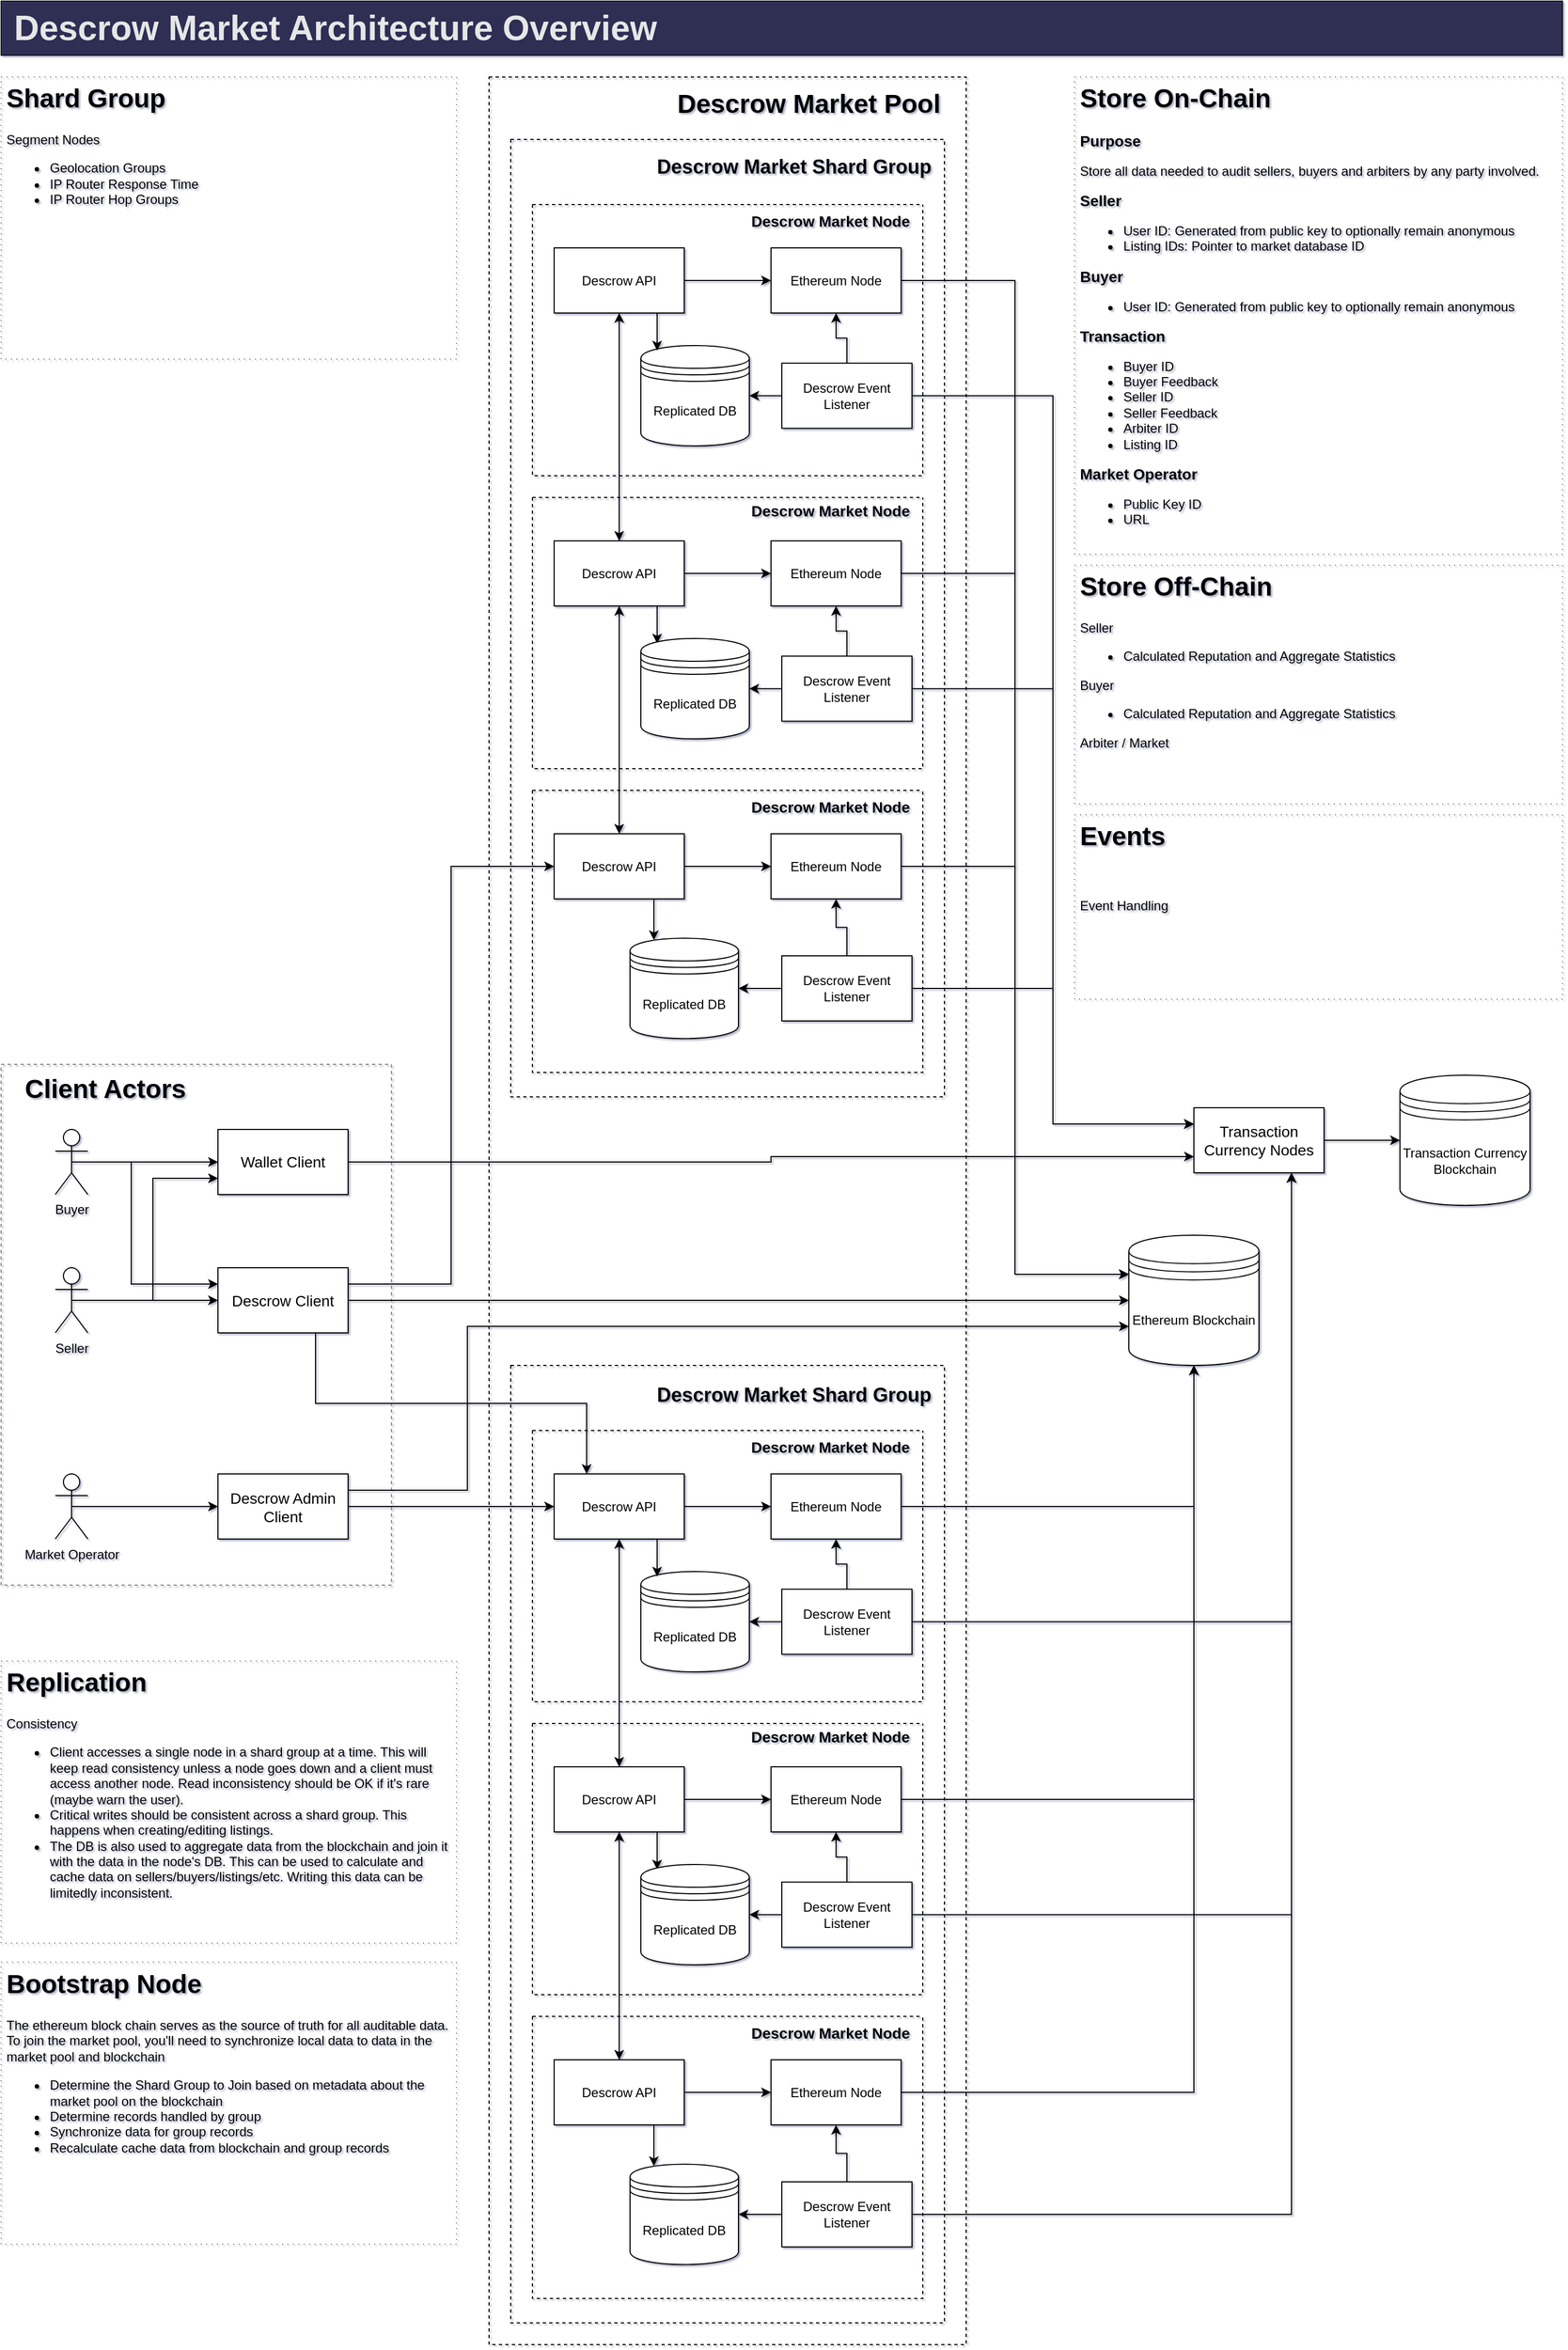 <mxfile version="20.3.0" type="device"><diagram id="4SYXTvYhCKzH0S9V3mdc" name="Page-1"><mxGraphModel dx="2062" dy="3417" grid="1" gridSize="10" guides="1" tooltips="1" connect="1" arrows="1" fold="1" page="1" pageScale="1" pageWidth="850" pageHeight="1100" background="none" math="0" shadow="1"><root><mxCell id="0"/><mxCell id="1" parent="0"/><mxCell id="bX6-dXNPpGpd5741K65w-1" value="" style="whiteSpace=wrap;html=1;dashed=1;fontSize=14;fillColor=none;strokeColor=#878787;" vertex="1" parent="1"><mxGeometry x="20" y="-1200" width="360" height="480" as="geometry"/></mxCell><mxCell id="hU6dBp0h9KIgF-U4AlRv-44" value="" style="whiteSpace=wrap;html=1;dashed=1;fontSize=14;fillColor=none;strokeColor=#000000;" parent="1" vertex="1"><mxGeometry x="470" y="-2110" width="440" height="2090" as="geometry"/></mxCell><mxCell id="CXzWnXxWSU0eWp2F25f5-41" value="" style="whiteSpace=wrap;html=1;dashed=1;fontSize=14;fillColor=none;" parent="1" vertex="1"><mxGeometry x="490" y="-922.5" width="400" height="882.5" as="geometry"/></mxCell><mxCell id="CXzWnXxWSU0eWp2F25f5-1" value="Ethereum Blockchain" style="shape=datastore;whiteSpace=wrap;html=1;" parent="1" vertex="1"><mxGeometry x="1060" y="-1042.5" width="120" height="120" as="geometry"/></mxCell><mxCell id="CXzWnXxWSU0eWp2F25f5-3" value="&lt;h1&gt;Store On-Chain&lt;/h1&gt;&lt;p&gt;&lt;span style=&quot;font-size: 14px;&quot;&gt;&lt;b&gt;Purpose&lt;/b&gt;&lt;/span&gt;&lt;/p&gt;&lt;p&gt;Store all data needed to audit sellers, buyers and arbiters by any party involved.&lt;/p&gt;&lt;p&gt;&lt;b&gt;&lt;font style=&quot;font-size: 14px;&quot;&gt;Seller&lt;/font&gt;&lt;/b&gt;&lt;/p&gt;&lt;p&gt;&lt;/p&gt;&lt;ul&gt;&lt;li&gt;User ID: Generated from public key to optionally remain anonymous&lt;/li&gt;&lt;li&gt;Listing IDs: Pointer to market database ID&lt;/li&gt;&lt;/ul&gt;&lt;p&gt;&lt;/p&gt;&lt;p&gt;&lt;b&gt;&lt;font style=&quot;font-size: 14px;&quot;&gt;Buyer&lt;/font&gt;&lt;/b&gt;&lt;/p&gt;&lt;ul&gt;&lt;li&gt;User ID: Generated from public key to optionally remain anonymous&lt;/li&gt;&lt;/ul&gt;&lt;p&gt;&lt;b&gt;&lt;font style=&quot;font-size: 14px;&quot;&gt;Transaction&lt;/font&gt;&lt;/b&gt;&lt;/p&gt;&lt;p&gt;&lt;/p&gt;&lt;ul&gt;&lt;li&gt;Buyer ID&lt;/li&gt;&lt;li&gt;Buyer Feedback&lt;/li&gt;&lt;li&gt;Seller ID&lt;/li&gt;&lt;li&gt;Seller Feedback&lt;/li&gt;&lt;li&gt;Arbiter ID&lt;/li&gt;&lt;li&gt;Listing ID&lt;/li&gt;&lt;/ul&gt;&lt;p&gt;&lt;/p&gt;&lt;p&gt;&lt;span style=&quot;font-size: 14px;&quot;&gt;&lt;b&gt;Market Operator&lt;/b&gt;&lt;/span&gt;&lt;/p&gt;&lt;p&gt;&lt;/p&gt;&lt;ul&gt;&lt;li&gt;Public Key ID&lt;/li&gt;&lt;li&gt;URL&lt;/li&gt;&lt;/ul&gt;&lt;p&gt;&lt;/p&gt;" style="text;html=1;fillColor=none;spacing=5;spacingTop=-20;whiteSpace=wrap;overflow=hidden;dashed=1;dashPattern=1 4;strokeColor=#878787;" parent="1" vertex="1"><mxGeometry x="1010" y="-2110" width="450" height="440" as="geometry"/></mxCell><mxCell id="rEeF9iGyH6-HWNjxxXI2-4" style="edgeStyle=orthogonalEdgeStyle;rounded=0;orthogonalLoop=1;jettySize=auto;html=1;exitX=0.5;exitY=0.5;exitDx=0;exitDy=0;exitPerimeter=0;entryX=0;entryY=0.5;entryDx=0;entryDy=0;" parent="1" source="CXzWnXxWSU0eWp2F25f5-11" target="CXzWnXxWSU0eWp2F25f5-84" edge="1"><mxGeometry relative="1" as="geometry"/></mxCell><mxCell id="rEeF9iGyH6-HWNjxxXI2-9" style="edgeStyle=orthogonalEdgeStyle;rounded=0;orthogonalLoop=1;jettySize=auto;html=1;exitX=0.5;exitY=0.5;exitDx=0;exitDy=0;exitPerimeter=0;entryX=0;entryY=0.25;entryDx=0;entryDy=0;" parent="1" source="CXzWnXxWSU0eWp2F25f5-11" target="CXzWnXxWSU0eWp2F25f5-27" edge="1"><mxGeometry relative="1" as="geometry"><Array as="points"><mxPoint x="140" y="-1110"/><mxPoint x="140" y="-997"/></Array></mxGeometry></mxCell><mxCell id="CXzWnXxWSU0eWp2F25f5-11" value="Buyer" style="shape=umlActor;verticalLabelPosition=bottom;verticalAlign=top;html=1;outlineConnect=0;" parent="1" vertex="1"><mxGeometry x="70" y="-1140" width="30" height="60" as="geometry"/></mxCell><mxCell id="rEeF9iGyH6-HWNjxxXI2-5" style="edgeStyle=orthogonalEdgeStyle;rounded=0;orthogonalLoop=1;jettySize=auto;html=1;exitX=0.5;exitY=0.5;exitDx=0;exitDy=0;exitPerimeter=0;entryX=0;entryY=0.5;entryDx=0;entryDy=0;" parent="1" source="CXzWnXxWSU0eWp2F25f5-13" target="CXzWnXxWSU0eWp2F25f5-27" edge="1"><mxGeometry relative="1" as="geometry"/></mxCell><mxCell id="rEeF9iGyH6-HWNjxxXI2-7" style="edgeStyle=orthogonalEdgeStyle;rounded=0;orthogonalLoop=1;jettySize=auto;html=1;exitX=0.5;exitY=0.5;exitDx=0;exitDy=0;exitPerimeter=0;entryX=0;entryY=0.75;entryDx=0;entryDy=0;" parent="1" source="CXzWnXxWSU0eWp2F25f5-13" target="CXzWnXxWSU0eWp2F25f5-84" edge="1"><mxGeometry relative="1" as="geometry"/></mxCell><mxCell id="CXzWnXxWSU0eWp2F25f5-13" value="Seller" style="shape=umlActor;verticalLabelPosition=bottom;verticalAlign=top;html=1;outlineConnect=0;" parent="1" vertex="1"><mxGeometry x="70" y="-1012.5" width="30" height="60" as="geometry"/></mxCell><mxCell id="CXzWnXxWSU0eWp2F25f5-15" value="&lt;h1&gt;Store Off-Chain&lt;/h1&gt;&lt;p&gt;Seller&lt;/p&gt;&lt;p&gt;&lt;/p&gt;&lt;ul&gt;&lt;li&gt;&lt;span style=&quot;background-color: initial;&quot;&gt;Calculated Reputation and Aggregate Statistics&lt;/span&gt;&lt;/li&gt;&lt;/ul&gt;&lt;p&gt;&lt;/p&gt;&lt;p&gt;&lt;/p&gt;&lt;p&gt;Buyer&lt;/p&gt;&lt;ul&gt;&lt;li&gt;Calculated Reputation and Aggregate Statistics&lt;/li&gt;&lt;/ul&gt;&lt;p&gt;Arbiter / Market&lt;/p&gt;&lt;p&gt;&lt;br&gt;&lt;/p&gt;&lt;p&gt;&lt;br&gt;&lt;/p&gt;" style="text;html=1;fillColor=none;spacing=5;spacingTop=-20;whiteSpace=wrap;overflow=hidden;dashed=1;dashPattern=1 4;strokeColor=#878787;" parent="1" vertex="1"><mxGeometry x="1010" y="-1660" width="450" height="220" as="geometry"/></mxCell><mxCell id="CXzWnXxWSU0eWp2F25f5-31" style="edgeStyle=orthogonalEdgeStyle;orthogonalLoop=1;jettySize=auto;html=1;exitX=1;exitY=0.5;exitDx=0;exitDy=0;entryX=0;entryY=0.5;entryDx=0;entryDy=0;fontSize=14;rounded=0;" parent="1" source="CXzWnXxWSU0eWp2F25f5-27" target="CXzWnXxWSU0eWp2F25f5-1" edge="1"><mxGeometry relative="1" as="geometry"/></mxCell><mxCell id="CXzWnXxWSU0eWp2F25f5-80" style="edgeStyle=orthogonalEdgeStyle;orthogonalLoop=1;jettySize=auto;html=1;exitX=0.75;exitY=1;exitDx=0;exitDy=0;entryX=0.25;entryY=0;entryDx=0;entryDy=0;fontSize=14;rounded=0;" parent="1" source="CXzWnXxWSU0eWp2F25f5-27" target="CXzWnXxWSU0eWp2F25f5-21" edge="1"><mxGeometry relative="1" as="geometry"/></mxCell><mxCell id="hU6dBp0h9KIgF-U4AlRv-48" style="edgeStyle=orthogonalEdgeStyle;orthogonalLoop=1;jettySize=auto;html=1;exitX=1;exitY=0.25;exitDx=0;exitDy=0;entryX=0;entryY=0.5;entryDx=0;entryDy=0;fontSize=24;rounded=0;" parent="1" source="CXzWnXxWSU0eWp2F25f5-27" target="hU6dBp0h9KIgF-U4AlRv-24" edge="1"><mxGeometry relative="1" as="geometry"/></mxCell><mxCell id="CXzWnXxWSU0eWp2F25f5-27" value="&lt;span style=&quot;font-weight: normal;&quot;&gt;Descrow Client&lt;/span&gt;" style="whiteSpace=wrap;html=1;fontSize=14;fontStyle=1;" parent="1" vertex="1"><mxGeometry x="220" y="-1012.5" width="120" height="60" as="geometry"/></mxCell><mxCell id="CXzWnXxWSU0eWp2F25f5-37" value="" style="swimlane;startSize=0;fontSize=14;dashed=1;fillColor=none;" parent="1" vertex="1"><mxGeometry x="510" y="-862.5" width="360" height="250" as="geometry"/></mxCell><mxCell id="CXzWnXxWSU0eWp2F25f5-21" value="Descrow API" style="whiteSpace=wrap;html=1;" parent="CXzWnXxWSU0eWp2F25f5-37" vertex="1"><mxGeometry x="20" y="40" width="120" height="60" as="geometry"/></mxCell><mxCell id="CXzWnXxWSU0eWp2F25f5-10" value="Ethereum Node" style="whiteSpace=wrap;html=1;" parent="CXzWnXxWSU0eWp2F25f5-37" vertex="1"><mxGeometry x="220" y="40" width="120" height="60" as="geometry"/></mxCell><mxCell id="CXzWnXxWSU0eWp2F25f5-33" style="edgeStyle=orthogonalEdgeStyle;orthogonalLoop=1;jettySize=auto;html=1;exitX=1;exitY=0.5;exitDx=0;exitDy=0;entryX=0;entryY=0.5;entryDx=0;entryDy=0;fontSize=14;rounded=0;" parent="CXzWnXxWSU0eWp2F25f5-37" source="CXzWnXxWSU0eWp2F25f5-21" target="CXzWnXxWSU0eWp2F25f5-10" edge="1"><mxGeometry relative="1" as="geometry"/></mxCell><mxCell id="CXzWnXxWSU0eWp2F25f5-2" value="Replicated DB" style="shape=datastore;whiteSpace=wrap;html=1;" parent="CXzWnXxWSU0eWp2F25f5-37" vertex="1"><mxGeometry x="100" y="130" width="100" height="92.5" as="geometry"/></mxCell><mxCell id="CXzWnXxWSU0eWp2F25f5-38" value="&lt;b&gt;Descrow Market Node&lt;/b&gt;" style="text;html=1;strokeColor=none;fillColor=none;align=right;verticalAlign=middle;whiteSpace=wrap;fontSize=14;" parent="CXzWnXxWSU0eWp2F25f5-37" vertex="1"><mxGeometry x="200" width="150" height="30" as="geometry"/></mxCell><mxCell id="CXzWnXxWSU0eWp2F25f5-90" style="edgeStyle=orthogonalEdgeStyle;orthogonalLoop=1;jettySize=auto;html=1;exitX=0.75;exitY=1;exitDx=0;exitDy=0;entryX=0.15;entryY=0.05;entryDx=0;entryDy=0;fontSize=14;entryPerimeter=0;rounded=0;" parent="CXzWnXxWSU0eWp2F25f5-37" source="CXzWnXxWSU0eWp2F25f5-21" target="CXzWnXxWSU0eWp2F25f5-2" edge="1"><mxGeometry relative="1" as="geometry"><mxPoint x="110" y="120" as="sourcePoint"/><mxPoint x="110" y="330" as="targetPoint"/></mxGeometry></mxCell><mxCell id="CXzWnXxWSU0eWp2F25f5-134" style="edgeStyle=orthogonalEdgeStyle;orthogonalLoop=1;jettySize=auto;html=1;exitX=0.5;exitY=0;exitDx=0;exitDy=0;entryX=0.5;entryY=1;entryDx=0;entryDy=0;fontSize=16;rounded=0;" parent="CXzWnXxWSU0eWp2F25f5-37" source="CXzWnXxWSU0eWp2F25f5-132" target="CXzWnXxWSU0eWp2F25f5-10" edge="1"><mxGeometry relative="1" as="geometry"/></mxCell><mxCell id="CXzWnXxWSU0eWp2F25f5-132" value="Descrow Event Listener" style="whiteSpace=wrap;html=1;" parent="CXzWnXxWSU0eWp2F25f5-37" vertex="1"><mxGeometry x="230" y="146.25" width="120" height="60" as="geometry"/></mxCell><mxCell id="CXzWnXxWSU0eWp2F25f5-133" style="edgeStyle=orthogonalEdgeStyle;orthogonalLoop=1;jettySize=auto;html=1;exitX=0;exitY=0.5;exitDx=0;exitDy=0;entryX=1;entryY=0.5;entryDx=0;entryDy=0;fontSize=16;rounded=0;" parent="CXzWnXxWSU0eWp2F25f5-37" source="CXzWnXxWSU0eWp2F25f5-132" target="CXzWnXxWSU0eWp2F25f5-2" edge="1"><mxGeometry relative="1" as="geometry"/></mxCell><mxCell id="CXzWnXxWSU0eWp2F25f5-35" style="edgeStyle=orthogonalEdgeStyle;orthogonalLoop=1;jettySize=auto;html=1;exitX=1;exitY=0.5;exitDx=0;exitDy=0;entryX=0.5;entryY=1;entryDx=0;entryDy=0;fontSize=14;rounded=0;" parent="1" source="CXzWnXxWSU0eWp2F25f5-10" target="CXzWnXxWSU0eWp2F25f5-1" edge="1"><mxGeometry relative="1" as="geometry"/></mxCell><mxCell id="CXzWnXxWSU0eWp2F25f5-42" value="&lt;b style=&quot;font-size: 18px;&quot;&gt;&lt;font style=&quot;font-size: 18px;&quot;&gt;Descrow Market Shard Group&lt;/font&gt;&lt;/b&gt;" style="text;html=1;strokeColor=none;fillColor=none;align=right;verticalAlign=middle;whiteSpace=wrap;fontSize=18;" parent="1" vertex="1"><mxGeometry x="620" y="-910" width="260" height="30" as="geometry"/></mxCell><mxCell id="CXzWnXxWSU0eWp2F25f5-57" value="" style="swimlane;startSize=0;fontSize=14;dashed=1;fillColor=none;" parent="1" vertex="1"><mxGeometry x="510" y="-592.5" width="360" height="250" as="geometry"/></mxCell><mxCell id="CXzWnXxWSU0eWp2F25f5-135" style="edgeStyle=orthogonalEdgeStyle;orthogonalLoop=1;jettySize=auto;html=1;exitX=0.75;exitY=1;exitDx=0;exitDy=0;entryX=0.15;entryY=0.05;entryDx=0;entryDy=0;entryPerimeter=0;fontSize=16;rounded=0;" parent="CXzWnXxWSU0eWp2F25f5-57" source="CXzWnXxWSU0eWp2F25f5-58" target="CXzWnXxWSU0eWp2F25f5-62" edge="1"><mxGeometry relative="1" as="geometry"/></mxCell><mxCell id="CXzWnXxWSU0eWp2F25f5-58" value="Descrow API" style="whiteSpace=wrap;html=1;" parent="CXzWnXxWSU0eWp2F25f5-57" vertex="1"><mxGeometry x="20" y="40" width="120" height="60" as="geometry"/></mxCell><mxCell id="CXzWnXxWSU0eWp2F25f5-59" value="Ethereum Node" style="whiteSpace=wrap;html=1;" parent="CXzWnXxWSU0eWp2F25f5-57" vertex="1"><mxGeometry x="220" y="40" width="120" height="60" as="geometry"/></mxCell><mxCell id="CXzWnXxWSU0eWp2F25f5-60" style="edgeStyle=orthogonalEdgeStyle;orthogonalLoop=1;jettySize=auto;html=1;exitX=1;exitY=0.5;exitDx=0;exitDy=0;entryX=0;entryY=0.5;entryDx=0;entryDy=0;fontSize=14;rounded=0;" parent="CXzWnXxWSU0eWp2F25f5-57" source="CXzWnXxWSU0eWp2F25f5-58" target="CXzWnXxWSU0eWp2F25f5-59" edge="1"><mxGeometry relative="1" as="geometry"/></mxCell><mxCell id="CXzWnXxWSU0eWp2F25f5-62" value="Replicated DB" style="shape=datastore;whiteSpace=wrap;html=1;" parent="CXzWnXxWSU0eWp2F25f5-57" vertex="1"><mxGeometry x="100" y="130" width="100" height="92.5" as="geometry"/></mxCell><mxCell id="CXzWnXxWSU0eWp2F25f5-142" style="edgeStyle=orthogonalEdgeStyle;orthogonalLoop=1;jettySize=auto;html=1;exitX=0.5;exitY=0;exitDx=0;exitDy=0;entryX=0.5;entryY=1;entryDx=0;entryDy=0;fontSize=16;rounded=0;" parent="CXzWnXxWSU0eWp2F25f5-57" source="CXzWnXxWSU0eWp2F25f5-136" target="CXzWnXxWSU0eWp2F25f5-59" edge="1"><mxGeometry relative="1" as="geometry"/></mxCell><mxCell id="CXzWnXxWSU0eWp2F25f5-143" style="edgeStyle=orthogonalEdgeStyle;orthogonalLoop=1;jettySize=auto;html=1;exitX=0;exitY=0.5;exitDx=0;exitDy=0;entryX=1;entryY=0.5;entryDx=0;entryDy=0;fontSize=16;rounded=0;" parent="CXzWnXxWSU0eWp2F25f5-57" source="CXzWnXxWSU0eWp2F25f5-136" target="CXzWnXxWSU0eWp2F25f5-62" edge="1"><mxGeometry relative="1" as="geometry"/></mxCell><mxCell id="CXzWnXxWSU0eWp2F25f5-136" value="Descrow Event Listener" style="whiteSpace=wrap;html=1;" parent="CXzWnXxWSU0eWp2F25f5-57" vertex="1"><mxGeometry x="230" y="146.25" width="120" height="60" as="geometry"/></mxCell><mxCell id="hU6dBp0h9KIgF-U4AlRv-46" value="Descrow Market Node" style="text;html=1;strokeColor=none;fillColor=none;align=right;verticalAlign=middle;whiteSpace=wrap;fontSize=14;fontStyle=1;" parent="CXzWnXxWSU0eWp2F25f5-57" vertex="1"><mxGeometry x="200" y="-2.5" width="150" height="30" as="geometry"/></mxCell><mxCell id="CXzWnXxWSU0eWp2F25f5-71" value="" style="swimlane;startSize=0;fontSize=14;dashed=1;fillColor=none;" parent="1" vertex="1"><mxGeometry x="510" y="-322.5" width="360" height="260" as="geometry"/></mxCell><mxCell id="CXzWnXxWSU0eWp2F25f5-72" value="Descrow API" style="whiteSpace=wrap;html=1;" parent="CXzWnXxWSU0eWp2F25f5-71" vertex="1"><mxGeometry x="20" y="40" width="120" height="60" as="geometry"/></mxCell><mxCell id="CXzWnXxWSU0eWp2F25f5-73" value="Ethereum Node" style="whiteSpace=wrap;html=1;" parent="CXzWnXxWSU0eWp2F25f5-71" vertex="1"><mxGeometry x="220" y="40" width="120" height="60" as="geometry"/></mxCell><mxCell id="CXzWnXxWSU0eWp2F25f5-74" style="edgeStyle=orthogonalEdgeStyle;orthogonalLoop=1;jettySize=auto;html=1;exitX=1;exitY=0.5;exitDx=0;exitDy=0;entryX=0;entryY=0.5;entryDx=0;entryDy=0;fontSize=14;rounded=0;" parent="CXzWnXxWSU0eWp2F25f5-71" source="CXzWnXxWSU0eWp2F25f5-72" target="CXzWnXxWSU0eWp2F25f5-73" edge="1"><mxGeometry relative="1" as="geometry"/></mxCell><mxCell id="CXzWnXxWSU0eWp2F25f5-75" style="edgeStyle=orthogonalEdgeStyle;orthogonalLoop=1;jettySize=auto;html=1;exitX=0.75;exitY=1;exitDx=0;exitDy=0;entryX=0.22;entryY=0.019;entryDx=0;entryDy=0;fontSize=14;entryPerimeter=0;rounded=0;" parent="CXzWnXxWSU0eWp2F25f5-71" source="CXzWnXxWSU0eWp2F25f5-72" target="CXzWnXxWSU0eWp2F25f5-76" edge="1"><mxGeometry relative="1" as="geometry"/></mxCell><mxCell id="CXzWnXxWSU0eWp2F25f5-76" value="Replicated DB" style="shape=datastore;whiteSpace=wrap;html=1;" parent="CXzWnXxWSU0eWp2F25f5-71" vertex="1"><mxGeometry x="90" y="136.25" width="100" height="92.5" as="geometry"/></mxCell><mxCell id="CXzWnXxWSU0eWp2F25f5-77" value="Descrow Market Node" style="text;html=1;strokeColor=none;fillColor=none;align=center;verticalAlign=middle;whiteSpace=wrap;fontSize=14;fontStyle=1;" parent="CXzWnXxWSU0eWp2F25f5-71" vertex="1"><mxGeometry x="200" width="150" height="30" as="geometry"/></mxCell><mxCell id="CXzWnXxWSU0eWp2F25f5-137" value="Descrow Event Listener" style="whiteSpace=wrap;html=1;" parent="CXzWnXxWSU0eWp2F25f5-71" vertex="1"><mxGeometry x="230" y="152.5" width="120" height="60" as="geometry"/></mxCell><mxCell id="CXzWnXxWSU0eWp2F25f5-140" style="edgeStyle=orthogonalEdgeStyle;orthogonalLoop=1;jettySize=auto;html=1;exitX=0;exitY=0.5;exitDx=0;exitDy=0;entryX=1;entryY=0.5;entryDx=0;entryDy=0;fontSize=16;rounded=0;" parent="CXzWnXxWSU0eWp2F25f5-71" source="CXzWnXxWSU0eWp2F25f5-137" target="CXzWnXxWSU0eWp2F25f5-76" edge="1"><mxGeometry relative="1" as="geometry"/></mxCell><mxCell id="CXzWnXxWSU0eWp2F25f5-141" style="edgeStyle=orthogonalEdgeStyle;orthogonalLoop=1;jettySize=auto;html=1;exitX=0.5;exitY=0;exitDx=0;exitDy=0;entryX=0.5;entryY=1;entryDx=0;entryDy=0;fontSize=16;rounded=0;" parent="CXzWnXxWSU0eWp2F25f5-71" source="CXzWnXxWSU0eWp2F25f5-137" target="CXzWnXxWSU0eWp2F25f5-73" edge="1"><mxGeometry relative="1" as="geometry"/></mxCell><mxCell id="CXzWnXxWSU0eWp2F25f5-83" value="Transaction Currency Blockchain" style="shape=datastore;whiteSpace=wrap;html=1;" parent="1" vertex="1"><mxGeometry x="1310" y="-1190" width="120" height="120" as="geometry"/></mxCell><mxCell id="bX6-dXNPpGpd5741K65w-19" style="edgeStyle=orthogonalEdgeStyle;rounded=0;orthogonalLoop=1;jettySize=auto;html=1;exitX=1;exitY=0.5;exitDx=0;exitDy=0;entryX=0;entryY=0.75;entryDx=0;entryDy=0;fontColor=#E6E6E6;" edge="1" parent="1" source="CXzWnXxWSU0eWp2F25f5-84" target="bX6-dXNPpGpd5741K65w-14"><mxGeometry relative="1" as="geometry"/></mxCell><mxCell id="CXzWnXxWSU0eWp2F25f5-84" value="Wallet Client" style="whiteSpace=wrap;html=1;fontSize=14;" parent="1" vertex="1"><mxGeometry x="220" y="-1140" width="120" height="60" as="geometry"/></mxCell><mxCell id="CXzWnXxWSU0eWp2F25f5-85" style="edgeStyle=orthogonalEdgeStyle;orthogonalLoop=1;jettySize=auto;html=1;exitX=1;exitY=0.5;exitDx=0;exitDy=0;entryX=0.5;entryY=1;entryDx=0;entryDy=0;fontSize=14;rounded=0;" parent="1" source="CXzWnXxWSU0eWp2F25f5-59" target="CXzWnXxWSU0eWp2F25f5-1" edge="1"><mxGeometry relative="1" as="geometry"/></mxCell><mxCell id="CXzWnXxWSU0eWp2F25f5-86" style="edgeStyle=orthogonalEdgeStyle;orthogonalLoop=1;jettySize=auto;html=1;exitX=1;exitY=0.5;exitDx=0;exitDy=0;fontSize=14;entryX=0.5;entryY=1;entryDx=0;entryDy=0;rounded=0;" parent="1" source="CXzWnXxWSU0eWp2F25f5-73" target="CXzWnXxWSU0eWp2F25f5-1" edge="1"><mxGeometry relative="1" as="geometry"><mxPoint x="970" y="-920" as="targetPoint"/></mxGeometry></mxCell><mxCell id="CXzWnXxWSU0eWp2F25f5-34" style="edgeStyle=orthogonalEdgeStyle;orthogonalLoop=1;jettySize=auto;html=1;exitX=0.5;exitY=1;exitDx=0;exitDy=0;entryX=0.5;entryY=0;entryDx=0;entryDy=0;fontSize=14;rounded=0;" parent="1" source="CXzWnXxWSU0eWp2F25f5-21" target="CXzWnXxWSU0eWp2F25f5-58" edge="1"><mxGeometry relative="1" as="geometry"/></mxCell><mxCell id="CXzWnXxWSU0eWp2F25f5-91" style="edgeStyle=orthogonalEdgeStyle;orthogonalLoop=1;jettySize=auto;html=1;exitX=0.5;exitY=0;exitDx=0;exitDy=0;entryX=0.5;entryY=1;entryDx=0;entryDy=0;fontSize=14;rounded=0;" parent="1" source="CXzWnXxWSU0eWp2F25f5-58" target="CXzWnXxWSU0eWp2F25f5-21" edge="1"><mxGeometry relative="1" as="geometry"/></mxCell><mxCell id="CXzWnXxWSU0eWp2F25f5-92" style="edgeStyle=orthogonalEdgeStyle;orthogonalLoop=1;jettySize=auto;html=1;exitX=0.5;exitY=1;exitDx=0;exitDy=0;entryX=0.5;entryY=0;entryDx=0;entryDy=0;fontSize=14;rounded=0;" parent="1" source="CXzWnXxWSU0eWp2F25f5-58" target="CXzWnXxWSU0eWp2F25f5-72" edge="1"><mxGeometry relative="1" as="geometry"/></mxCell><mxCell id="CXzWnXxWSU0eWp2F25f5-93" style="edgeStyle=orthogonalEdgeStyle;orthogonalLoop=1;jettySize=auto;html=1;exitX=0.5;exitY=0;exitDx=0;exitDy=0;entryX=0.5;entryY=1;entryDx=0;entryDy=0;fontSize=14;rounded=0;" parent="1" source="CXzWnXxWSU0eWp2F25f5-72" target="CXzWnXxWSU0eWp2F25f5-58" edge="1"><mxGeometry relative="1" as="geometry"/></mxCell><mxCell id="CXzWnXxWSU0eWp2F25f5-99" style="edgeStyle=orthogonalEdgeStyle;orthogonalLoop=1;jettySize=auto;html=1;exitX=0.5;exitY=0.5;exitDx=0;exitDy=0;exitPerimeter=0;entryX=0;entryY=0.5;entryDx=0;entryDy=0;fontSize=16;rounded=0;" parent="1" source="CXzWnXxWSU0eWp2F25f5-14" target="CXzWnXxWSU0eWp2F25f5-98" edge="1"><mxGeometry relative="1" as="geometry"/></mxCell><mxCell id="CXzWnXxWSU0eWp2F25f5-14" value="Market Operator" style="shape=umlActor;verticalLabelPosition=bottom;verticalAlign=top;html=1;outlineConnect=0;" parent="1" vertex="1"><mxGeometry x="70" y="-822.5" width="30" height="60" as="geometry"/></mxCell><mxCell id="CXzWnXxWSU0eWp2F25f5-100" style="edgeStyle=orthogonalEdgeStyle;orthogonalLoop=1;jettySize=auto;html=1;exitX=1;exitY=0.5;exitDx=0;exitDy=0;entryX=0;entryY=0.5;entryDx=0;entryDy=0;fontSize=16;rounded=0;" parent="1" source="CXzWnXxWSU0eWp2F25f5-98" target="CXzWnXxWSU0eWp2F25f5-21" edge="1"><mxGeometry relative="1" as="geometry"/></mxCell><mxCell id="bX6-dXNPpGpd5741K65w-21" style="edgeStyle=orthogonalEdgeStyle;rounded=0;orthogonalLoop=1;jettySize=auto;html=1;exitX=1;exitY=0.25;exitDx=0;exitDy=0;entryX=0;entryY=0.7;entryDx=0;entryDy=0;fontColor=#E6E6E6;" edge="1" parent="1" source="CXzWnXxWSU0eWp2F25f5-98" target="CXzWnXxWSU0eWp2F25f5-1"><mxGeometry relative="1" as="geometry"><Array as="points"><mxPoint x="450" y="-807"/><mxPoint x="450" y="-958"/></Array></mxGeometry></mxCell><mxCell id="CXzWnXxWSU0eWp2F25f5-98" value="Descrow Admin Client" style="whiteSpace=wrap;html=1;fontSize=14;" parent="1" vertex="1"><mxGeometry x="220" y="-822.5" width="120" height="60" as="geometry"/></mxCell><mxCell id="CXzWnXxWSU0eWp2F25f5-101" value="&lt;h1&gt;Replication&lt;/h1&gt;&lt;p&gt;Consistency&lt;/p&gt;&lt;p&gt;&lt;/p&gt;&lt;ul&gt;&lt;li&gt;Client accesses a single node in a shard group at a time. This will keep read consistency unless a node goes down and a client must access another node. Read inconsistency should be OK if it's rare (maybe warn the user).&lt;/li&gt;&lt;li&gt;Critical writes should be consistent across a shard group. This happens when creating/editing listings.&lt;/li&gt;&lt;li&gt;The DB is also used to aggregate data from the blockchain and join it with the data in the node's DB. This can be used to calculate and cache data on sellers/buyers/listings/etc. Writing this data can be limitedly inconsistent.&lt;/li&gt;&lt;/ul&gt;&lt;p&gt;&lt;/p&gt;" style="text;html=1;fillColor=none;spacing=5;spacingTop=-20;whiteSpace=wrap;overflow=hidden;dashed=1;dashPattern=1 4;strokeColor=#878787;fillStyle=auto;gradientColor=none;" parent="1" vertex="1"><mxGeometry x="20" y="-650" width="420" height="260" as="geometry"/></mxCell><mxCell id="hU6dBp0h9KIgF-U4AlRv-1" value="" style="whiteSpace=wrap;html=1;dashed=1;fontSize=14;fillColor=none;" parent="1" vertex="1"><mxGeometry x="490" y="-2052.5" width="400" height="882.5" as="geometry"/></mxCell><mxCell id="hU6dBp0h9KIgF-U4AlRv-2" value="" style="swimlane;startSize=0;fontSize=14;dashed=1;fillColor=none;" parent="1" vertex="1"><mxGeometry x="510" y="-1992.5" width="360" height="250" as="geometry"/></mxCell><mxCell id="hU6dBp0h9KIgF-U4AlRv-3" value="Descrow API" style="whiteSpace=wrap;html=1;" parent="hU6dBp0h9KIgF-U4AlRv-2" vertex="1"><mxGeometry x="20" y="40" width="120" height="60" as="geometry"/></mxCell><mxCell id="hU6dBp0h9KIgF-U4AlRv-4" value="Ethereum Node" style="whiteSpace=wrap;html=1;" parent="hU6dBp0h9KIgF-U4AlRv-2" vertex="1"><mxGeometry x="220" y="40" width="120" height="60" as="geometry"/></mxCell><mxCell id="hU6dBp0h9KIgF-U4AlRv-5" style="edgeStyle=orthogonalEdgeStyle;orthogonalLoop=1;jettySize=auto;html=1;exitX=1;exitY=0.5;exitDx=0;exitDy=0;entryX=0;entryY=0.5;entryDx=0;entryDy=0;fontSize=14;rounded=0;" parent="hU6dBp0h9KIgF-U4AlRv-2" source="hU6dBp0h9KIgF-U4AlRv-3" target="hU6dBp0h9KIgF-U4AlRv-4" edge="1"><mxGeometry relative="1" as="geometry"/></mxCell><mxCell id="hU6dBp0h9KIgF-U4AlRv-6" value="Replicated DB" style="shape=datastore;whiteSpace=wrap;html=1;" parent="hU6dBp0h9KIgF-U4AlRv-2" vertex="1"><mxGeometry x="100" y="130" width="100" height="92.5" as="geometry"/></mxCell><mxCell id="hU6dBp0h9KIgF-U4AlRv-7" value="Descrow Market Node" style="text;html=1;strokeColor=none;fillColor=none;align=center;verticalAlign=middle;whiteSpace=wrap;fontSize=14;fontStyle=1;" parent="hU6dBp0h9KIgF-U4AlRv-2" vertex="1"><mxGeometry x="200" width="150" height="30" as="geometry"/></mxCell><mxCell id="hU6dBp0h9KIgF-U4AlRv-8" style="edgeStyle=orthogonalEdgeStyle;orthogonalLoop=1;jettySize=auto;html=1;exitX=0.75;exitY=1;exitDx=0;exitDy=0;entryX=0.15;entryY=0.05;entryDx=0;entryDy=0;fontSize=14;entryPerimeter=0;rounded=0;" parent="hU6dBp0h9KIgF-U4AlRv-2" source="hU6dBp0h9KIgF-U4AlRv-3" target="hU6dBp0h9KIgF-U4AlRv-6" edge="1"><mxGeometry relative="1" as="geometry"><mxPoint x="110" y="120" as="sourcePoint"/><mxPoint x="110" y="330" as="targetPoint"/></mxGeometry></mxCell><mxCell id="hU6dBp0h9KIgF-U4AlRv-9" style="edgeStyle=orthogonalEdgeStyle;orthogonalLoop=1;jettySize=auto;html=1;exitX=0.5;exitY=0;exitDx=0;exitDy=0;entryX=0.5;entryY=1;entryDx=0;entryDy=0;fontSize=16;rounded=0;" parent="hU6dBp0h9KIgF-U4AlRv-2" source="hU6dBp0h9KIgF-U4AlRv-10" target="hU6dBp0h9KIgF-U4AlRv-4" edge="1"><mxGeometry relative="1" as="geometry"/></mxCell><mxCell id="hU6dBp0h9KIgF-U4AlRv-10" value="Descrow Event Listener" style="whiteSpace=wrap;html=1;" parent="hU6dBp0h9KIgF-U4AlRv-2" vertex="1"><mxGeometry x="230" y="146.25" width="120" height="60" as="geometry"/></mxCell><mxCell id="hU6dBp0h9KIgF-U4AlRv-11" style="edgeStyle=orthogonalEdgeStyle;orthogonalLoop=1;jettySize=auto;html=1;exitX=0;exitY=0.5;exitDx=0;exitDy=0;entryX=1;entryY=0.5;entryDx=0;entryDy=0;fontSize=16;rounded=0;" parent="hU6dBp0h9KIgF-U4AlRv-2" source="hU6dBp0h9KIgF-U4AlRv-10" target="hU6dBp0h9KIgF-U4AlRv-6" edge="1"><mxGeometry relative="1" as="geometry"/></mxCell><mxCell id="hU6dBp0h9KIgF-U4AlRv-12" value="&lt;b style=&quot;font-size: 18px;&quot;&gt;&lt;font style=&quot;font-size: 18px;&quot;&gt;Descrow Market Shard Group&lt;/font&gt;&lt;/b&gt;" style="text;html=1;strokeColor=none;fillColor=none;align=right;verticalAlign=middle;whiteSpace=wrap;fontSize=18;" parent="1" vertex="1"><mxGeometry x="610" y="-2042.5" width="270" height="30" as="geometry"/></mxCell><mxCell id="hU6dBp0h9KIgF-U4AlRv-13" value="" style="swimlane;startSize=0;fontSize=14;dashed=1;fillColor=none;" parent="1" vertex="1"><mxGeometry x="510" y="-1722.5" width="360" height="250" as="geometry"/></mxCell><mxCell id="hU6dBp0h9KIgF-U4AlRv-14" style="edgeStyle=orthogonalEdgeStyle;orthogonalLoop=1;jettySize=auto;html=1;exitX=0.75;exitY=1;exitDx=0;exitDy=0;entryX=0.15;entryY=0.05;entryDx=0;entryDy=0;entryPerimeter=0;fontSize=16;rounded=0;" parent="hU6dBp0h9KIgF-U4AlRv-13" source="hU6dBp0h9KIgF-U4AlRv-15" target="hU6dBp0h9KIgF-U4AlRv-18" edge="1"><mxGeometry relative="1" as="geometry"/></mxCell><mxCell id="hU6dBp0h9KIgF-U4AlRv-15" value="Descrow API" style="whiteSpace=wrap;html=1;" parent="hU6dBp0h9KIgF-U4AlRv-13" vertex="1"><mxGeometry x="20" y="40" width="120" height="60" as="geometry"/></mxCell><mxCell id="hU6dBp0h9KIgF-U4AlRv-16" value="Ethereum Node" style="whiteSpace=wrap;html=1;" parent="hU6dBp0h9KIgF-U4AlRv-13" vertex="1"><mxGeometry x="220" y="40" width="120" height="60" as="geometry"/></mxCell><mxCell id="hU6dBp0h9KIgF-U4AlRv-17" style="edgeStyle=orthogonalEdgeStyle;orthogonalLoop=1;jettySize=auto;html=1;exitX=1;exitY=0.5;exitDx=0;exitDy=0;entryX=0;entryY=0.5;entryDx=0;entryDy=0;fontSize=14;rounded=0;" parent="hU6dBp0h9KIgF-U4AlRv-13" source="hU6dBp0h9KIgF-U4AlRv-15" target="hU6dBp0h9KIgF-U4AlRv-16" edge="1"><mxGeometry relative="1" as="geometry"/></mxCell><mxCell id="hU6dBp0h9KIgF-U4AlRv-18" value="Replicated DB" style="shape=datastore;whiteSpace=wrap;html=1;" parent="hU6dBp0h9KIgF-U4AlRv-13" vertex="1"><mxGeometry x="100" y="130" width="100" height="92.5" as="geometry"/></mxCell><mxCell id="hU6dBp0h9KIgF-U4AlRv-19" value="Descrow Market Node" style="text;html=1;strokeColor=none;fillColor=none;align=center;verticalAlign=middle;whiteSpace=wrap;fontSize=14;fontStyle=1;" parent="hU6dBp0h9KIgF-U4AlRv-13" vertex="1"><mxGeometry x="200" y="-2.5" width="150" height="30" as="geometry"/></mxCell><mxCell id="hU6dBp0h9KIgF-U4AlRv-20" style="edgeStyle=orthogonalEdgeStyle;orthogonalLoop=1;jettySize=auto;html=1;exitX=0.5;exitY=0;exitDx=0;exitDy=0;entryX=0.5;entryY=1;entryDx=0;entryDy=0;fontSize=16;rounded=0;" parent="hU6dBp0h9KIgF-U4AlRv-13" source="hU6dBp0h9KIgF-U4AlRv-22" target="hU6dBp0h9KIgF-U4AlRv-16" edge="1"><mxGeometry relative="1" as="geometry"/></mxCell><mxCell id="hU6dBp0h9KIgF-U4AlRv-21" style="edgeStyle=orthogonalEdgeStyle;orthogonalLoop=1;jettySize=auto;html=1;exitX=0;exitY=0.5;exitDx=0;exitDy=0;entryX=1;entryY=0.5;entryDx=0;entryDy=0;fontSize=16;rounded=0;" parent="hU6dBp0h9KIgF-U4AlRv-13" source="hU6dBp0h9KIgF-U4AlRv-22" target="hU6dBp0h9KIgF-U4AlRv-18" edge="1"><mxGeometry relative="1" as="geometry"/></mxCell><mxCell id="hU6dBp0h9KIgF-U4AlRv-22" value="Descrow Event Listener" style="whiteSpace=wrap;html=1;" parent="hU6dBp0h9KIgF-U4AlRv-13" vertex="1"><mxGeometry x="230" y="146.25" width="120" height="60" as="geometry"/></mxCell><mxCell id="hU6dBp0h9KIgF-U4AlRv-23" value="" style="swimlane;startSize=0;fontSize=14;dashed=1;fillColor=none;" parent="1" vertex="1"><mxGeometry x="510" y="-1452.5" width="360" height="260" as="geometry"/></mxCell><mxCell id="hU6dBp0h9KIgF-U4AlRv-24" value="Descrow API" style="whiteSpace=wrap;html=1;" parent="hU6dBp0h9KIgF-U4AlRv-23" vertex="1"><mxGeometry x="20" y="40" width="120" height="60" as="geometry"/></mxCell><mxCell id="hU6dBp0h9KIgF-U4AlRv-25" value="Ethereum Node" style="whiteSpace=wrap;html=1;" parent="hU6dBp0h9KIgF-U4AlRv-23" vertex="1"><mxGeometry x="220" y="40" width="120" height="60" as="geometry"/></mxCell><mxCell id="hU6dBp0h9KIgF-U4AlRv-26" style="edgeStyle=orthogonalEdgeStyle;orthogonalLoop=1;jettySize=auto;html=1;exitX=1;exitY=0.5;exitDx=0;exitDy=0;entryX=0;entryY=0.5;entryDx=0;entryDy=0;fontSize=14;rounded=0;" parent="hU6dBp0h9KIgF-U4AlRv-23" source="hU6dBp0h9KIgF-U4AlRv-24" target="hU6dBp0h9KIgF-U4AlRv-25" edge="1"><mxGeometry relative="1" as="geometry"/></mxCell><mxCell id="hU6dBp0h9KIgF-U4AlRv-27" style="edgeStyle=orthogonalEdgeStyle;orthogonalLoop=1;jettySize=auto;html=1;exitX=0.75;exitY=1;exitDx=0;exitDy=0;entryX=0.22;entryY=0.019;entryDx=0;entryDy=0;fontSize=14;entryPerimeter=0;rounded=0;" parent="hU6dBp0h9KIgF-U4AlRv-23" source="hU6dBp0h9KIgF-U4AlRv-24" target="hU6dBp0h9KIgF-U4AlRv-28" edge="1"><mxGeometry relative="1" as="geometry"/></mxCell><mxCell id="hU6dBp0h9KIgF-U4AlRv-28" value="Replicated DB" style="shape=datastore;whiteSpace=wrap;html=1;" parent="hU6dBp0h9KIgF-U4AlRv-23" vertex="1"><mxGeometry x="90" y="136.25" width="100" height="92.5" as="geometry"/></mxCell><mxCell id="hU6dBp0h9KIgF-U4AlRv-29" value="Descrow Market Node" style="text;html=1;strokeColor=none;fillColor=none;align=center;verticalAlign=middle;whiteSpace=wrap;fontSize=14;fontStyle=1;" parent="hU6dBp0h9KIgF-U4AlRv-23" vertex="1"><mxGeometry x="200" width="150" height="30" as="geometry"/></mxCell><mxCell id="hU6dBp0h9KIgF-U4AlRv-30" value="Descrow Event Listener" style="whiteSpace=wrap;html=1;" parent="hU6dBp0h9KIgF-U4AlRv-23" vertex="1"><mxGeometry x="230" y="152.5" width="120" height="60" as="geometry"/></mxCell><mxCell id="hU6dBp0h9KIgF-U4AlRv-31" style="edgeStyle=orthogonalEdgeStyle;orthogonalLoop=1;jettySize=auto;html=1;exitX=0;exitY=0.5;exitDx=0;exitDy=0;entryX=1;entryY=0.5;entryDx=0;entryDy=0;fontSize=16;rounded=0;" parent="hU6dBp0h9KIgF-U4AlRv-23" source="hU6dBp0h9KIgF-U4AlRv-30" target="hU6dBp0h9KIgF-U4AlRv-28" edge="1"><mxGeometry relative="1" as="geometry"/></mxCell><mxCell id="hU6dBp0h9KIgF-U4AlRv-32" style="edgeStyle=orthogonalEdgeStyle;orthogonalLoop=1;jettySize=auto;html=1;exitX=0.5;exitY=0;exitDx=0;exitDy=0;entryX=0.5;entryY=1;entryDx=0;entryDy=0;fontSize=16;rounded=0;" parent="hU6dBp0h9KIgF-U4AlRv-23" source="hU6dBp0h9KIgF-U4AlRv-30" target="hU6dBp0h9KIgF-U4AlRv-25" edge="1"><mxGeometry relative="1" as="geometry"/></mxCell><mxCell id="hU6dBp0h9KIgF-U4AlRv-33" style="edgeStyle=orthogonalEdgeStyle;orthogonalLoop=1;jettySize=auto;html=1;exitX=0.5;exitY=1;exitDx=0;exitDy=0;entryX=0.5;entryY=0;entryDx=0;entryDy=0;fontSize=14;rounded=0;" parent="1" source="hU6dBp0h9KIgF-U4AlRv-3" target="hU6dBp0h9KIgF-U4AlRv-15" edge="1"><mxGeometry relative="1" as="geometry"/></mxCell><mxCell id="hU6dBp0h9KIgF-U4AlRv-34" style="edgeStyle=orthogonalEdgeStyle;orthogonalLoop=1;jettySize=auto;html=1;exitX=0.5;exitY=0;exitDx=0;exitDy=0;entryX=0.5;entryY=1;entryDx=0;entryDy=0;fontSize=14;rounded=0;" parent="1" source="hU6dBp0h9KIgF-U4AlRv-15" target="hU6dBp0h9KIgF-U4AlRv-3" edge="1"><mxGeometry relative="1" as="geometry"/></mxCell><mxCell id="hU6dBp0h9KIgF-U4AlRv-35" style="edgeStyle=orthogonalEdgeStyle;orthogonalLoop=1;jettySize=auto;html=1;exitX=0.5;exitY=1;exitDx=0;exitDy=0;entryX=0.5;entryY=0;entryDx=0;entryDy=0;fontSize=14;rounded=0;" parent="1" source="hU6dBp0h9KIgF-U4AlRv-15" target="hU6dBp0h9KIgF-U4AlRv-24" edge="1"><mxGeometry relative="1" as="geometry"/></mxCell><mxCell id="hU6dBp0h9KIgF-U4AlRv-36" style="edgeStyle=orthogonalEdgeStyle;orthogonalLoop=1;jettySize=auto;html=1;exitX=0.5;exitY=0;exitDx=0;exitDy=0;entryX=0.5;entryY=1;entryDx=0;entryDy=0;fontSize=14;rounded=0;" parent="1" source="hU6dBp0h9KIgF-U4AlRv-24" target="hU6dBp0h9KIgF-U4AlRv-15" edge="1"><mxGeometry relative="1" as="geometry"/></mxCell><mxCell id="hU6dBp0h9KIgF-U4AlRv-41" style="edgeStyle=orthogonalEdgeStyle;orthogonalLoop=1;jettySize=auto;html=1;exitX=1;exitY=0.5;exitDx=0;exitDy=0;entryX=0;entryY=0.3;entryDx=0;entryDy=0;rounded=0;" parent="1" source="hU6dBp0h9KIgF-U4AlRv-25" target="CXzWnXxWSU0eWp2F25f5-1" edge="1"><mxGeometry relative="1" as="geometry"/></mxCell><mxCell id="hU6dBp0h9KIgF-U4AlRv-42" style="edgeStyle=orthogonalEdgeStyle;orthogonalLoop=1;jettySize=auto;html=1;exitX=1;exitY=0.5;exitDx=0;exitDy=0;entryX=0;entryY=0.3;entryDx=0;entryDy=0;rounded=0;" parent="1" source="hU6dBp0h9KIgF-U4AlRv-16" target="CXzWnXxWSU0eWp2F25f5-1" edge="1"><mxGeometry relative="1" as="geometry"/></mxCell><mxCell id="hU6dBp0h9KIgF-U4AlRv-43" style="edgeStyle=orthogonalEdgeStyle;orthogonalLoop=1;jettySize=auto;html=1;exitX=1;exitY=0.5;exitDx=0;exitDy=0;entryX=0;entryY=0.3;entryDx=0;entryDy=0;rounded=0;" parent="1" source="hU6dBp0h9KIgF-U4AlRv-4" target="CXzWnXxWSU0eWp2F25f5-1" edge="1"><mxGeometry relative="1" as="geometry"/></mxCell><mxCell id="hU6dBp0h9KIgF-U4AlRv-45" value="&lt;b style=&quot;font-size: 24px;&quot;&gt;&lt;font style=&quot;font-size: 24px;&quot;&gt;Descrow Market Pool&lt;/font&gt;&lt;/b&gt;" style="text;html=1;strokeColor=none;fillColor=none;align=center;verticalAlign=middle;whiteSpace=wrap;fontSize=24;" parent="1" vertex="1"><mxGeometry x="640" y="-2100" width="250" height="30" as="geometry"/></mxCell><mxCell id="hU6dBp0h9KIgF-U4AlRv-47" value="&lt;h1&gt;Shard Group&lt;/h1&gt;&lt;p&gt;Segment Nodes&lt;/p&gt;&lt;p&gt;&lt;/p&gt;&lt;ul&gt;&lt;li&gt;Geolocation Groups&lt;/li&gt;&lt;li&gt;IP Router Response Time&lt;/li&gt;&lt;li&gt;IP Router Hop Groups&lt;/li&gt;&lt;/ul&gt;&lt;p&gt;&lt;/p&gt;&lt;p&gt;&lt;/p&gt;" style="text;html=1;fillColor=none;spacing=5;spacingTop=-20;whiteSpace=wrap;overflow=hidden;dashed=1;dashPattern=1 4;strokeColor=#878787;" parent="1" vertex="1"><mxGeometry x="20" y="-2110" width="420" height="260" as="geometry"/></mxCell><mxCell id="tn50CJPxoKOETZfmNagI-1" value="&lt;h1&gt;Bootstrap Node&lt;/h1&gt;&lt;div&gt;&lt;span style=&quot;background-color: initial;&quot;&gt;The ethereum block chain serves as the source of truth for all auditable data. To join the market pool, you'll need to synchronize local data to data in the market pool and blockchain&lt;/span&gt;&lt;/div&gt;&lt;p&gt;&lt;/p&gt;&lt;ul&gt;&lt;li&gt;Determine the Shard Group to Join based on metadata about the market pool on the blockchain&lt;/li&gt;&lt;li&gt;Determine records handled by group&lt;/li&gt;&lt;li&gt;Synchronize data for group records&lt;/li&gt;&lt;li&gt;Recalculate cache data from blockchain and group records&lt;/li&gt;&lt;/ul&gt;&lt;p&gt;&lt;/p&gt;&lt;p&gt;&lt;br&gt;&lt;/p&gt;&lt;p&gt;&lt;/p&gt;" style="text;html=1;fillColor=none;spacing=5;spacingTop=-20;whiteSpace=wrap;overflow=hidden;dashed=1;dashPattern=1 4;strokeColor=#878787;" parent="1" vertex="1"><mxGeometry x="20" y="-372.5" width="420" height="260" as="geometry"/></mxCell><mxCell id="tn50CJPxoKOETZfmNagI-2" value="&lt;h1&gt;Events&lt;/h1&gt;&lt;div&gt;&lt;br&gt;&lt;/div&gt;&lt;p&gt;&lt;/p&gt;&lt;p&gt;Event Handling&lt;/p&gt;&lt;p&gt;&lt;/p&gt;" style="text;html=1;fillColor=none;spacing=5;spacingTop=-20;whiteSpace=wrap;overflow=hidden;dashed=1;dashPattern=1 4;strokeColor=#878787;" parent="1" vertex="1"><mxGeometry x="1010" y="-1430" width="450" height="170" as="geometry"/></mxCell><mxCell id="tn50CJPxoKOETZfmNagI-3" value="&lt;span style=&quot;font-size: 32px;&quot;&gt;&lt;font style=&quot;font-size: 32px;&quot;&gt;Descrow Market Architecture Overview&lt;/font&gt;&lt;/span&gt;" style="text;html=1;strokeColor=#000000;fillColor=#000033;align=left;verticalAlign=middle;whiteSpace=wrap;fontSize=32;fontStyle=1;opacity=80;perimeterSpacing=0;spacingLeft=10;fontColor=#E6E6E6;" parent="1" vertex="1"><mxGeometry x="20" y="-2180" width="1440" height="50" as="geometry"/></mxCell><mxCell id="rEeF9iGyH6-HWNjxxXI2-13" style="edgeStyle=orthogonalEdgeStyle;rounded=0;orthogonalLoop=1;jettySize=auto;html=1;exitX=1;exitY=0.5;exitDx=0;exitDy=0;entryX=0.75;entryY=1;entryDx=0;entryDy=0;" parent="1" source="CXzWnXxWSU0eWp2F25f5-132" target="bX6-dXNPpGpd5741K65w-14" edge="1"><mxGeometry relative="1" as="geometry"/></mxCell><mxCell id="rEeF9iGyH6-HWNjxxXI2-15" style="edgeStyle=orthogonalEdgeStyle;rounded=0;orthogonalLoop=1;jettySize=auto;html=1;exitX=1;exitY=0.5;exitDx=0;exitDy=0;entryX=0.75;entryY=1;entryDx=0;entryDy=0;" parent="1" source="CXzWnXxWSU0eWp2F25f5-136" target="bX6-dXNPpGpd5741K65w-14" edge="1"><mxGeometry relative="1" as="geometry"/></mxCell><mxCell id="rEeF9iGyH6-HWNjxxXI2-16" style="edgeStyle=orthogonalEdgeStyle;rounded=0;orthogonalLoop=1;jettySize=auto;html=1;exitX=1;exitY=0.5;exitDx=0;exitDy=0;entryX=0.75;entryY=1;entryDx=0;entryDy=0;" parent="1" source="CXzWnXxWSU0eWp2F25f5-137" target="bX6-dXNPpGpd5741K65w-14" edge="1"><mxGeometry relative="1" as="geometry"/></mxCell><mxCell id="bX6-dXNPpGpd5741K65w-3" value="&lt;b style=&quot;font-size: 24px;&quot;&gt;&lt;font style=&quot;font-size: 24px;&quot;&gt;Client Actors&lt;/font&gt;&lt;/b&gt;" style="text;html=1;strokeColor=none;fillColor=none;align=left;verticalAlign=middle;whiteSpace=wrap;fontSize=24;" vertex="1" parent="1"><mxGeometry x="40" y="-1192.5" width="250" height="30" as="geometry"/></mxCell><mxCell id="bX6-dXNPpGpd5741K65w-20" style="edgeStyle=orthogonalEdgeStyle;rounded=0;orthogonalLoop=1;jettySize=auto;html=1;exitX=1;exitY=0.5;exitDx=0;exitDy=0;entryX=0;entryY=0.5;entryDx=0;entryDy=0;fontColor=#E6E6E6;" edge="1" parent="1" source="bX6-dXNPpGpd5741K65w-14" target="CXzWnXxWSU0eWp2F25f5-83"><mxGeometry relative="1" as="geometry"/></mxCell><mxCell id="bX6-dXNPpGpd5741K65w-14" value="Transaction Currency Nodes" style="whiteSpace=wrap;html=1;fontSize=14;" vertex="1" parent="1"><mxGeometry x="1120" y="-1160" width="120" height="60" as="geometry"/></mxCell><mxCell id="bX6-dXNPpGpd5741K65w-16" style="edgeStyle=orthogonalEdgeStyle;rounded=0;orthogonalLoop=1;jettySize=auto;html=1;exitX=1;exitY=0.5;exitDx=0;exitDy=0;entryX=0;entryY=0.25;entryDx=0;entryDy=0;fontColor=#E6E6E6;" edge="1" parent="1" source="hU6dBp0h9KIgF-U4AlRv-30" target="bX6-dXNPpGpd5741K65w-14"><mxGeometry relative="1" as="geometry"/></mxCell><mxCell id="bX6-dXNPpGpd5741K65w-17" style="edgeStyle=orthogonalEdgeStyle;rounded=0;orthogonalLoop=1;jettySize=auto;html=1;exitX=1;exitY=0.5;exitDx=0;exitDy=0;entryX=0;entryY=0.25;entryDx=0;entryDy=0;fontColor=#E6E6E6;" edge="1" parent="1" source="hU6dBp0h9KIgF-U4AlRv-22" target="bX6-dXNPpGpd5741K65w-14"><mxGeometry relative="1" as="geometry"/></mxCell><mxCell id="bX6-dXNPpGpd5741K65w-18" style="edgeStyle=orthogonalEdgeStyle;rounded=0;orthogonalLoop=1;jettySize=auto;html=1;exitX=1;exitY=0.5;exitDx=0;exitDy=0;entryX=0;entryY=0.25;entryDx=0;entryDy=0;fontColor=#E6E6E6;" edge="1" parent="1" source="hU6dBp0h9KIgF-U4AlRv-10" target="bX6-dXNPpGpd5741K65w-14"><mxGeometry relative="1" as="geometry"/></mxCell></root></mxGraphModel></diagram></mxfile>